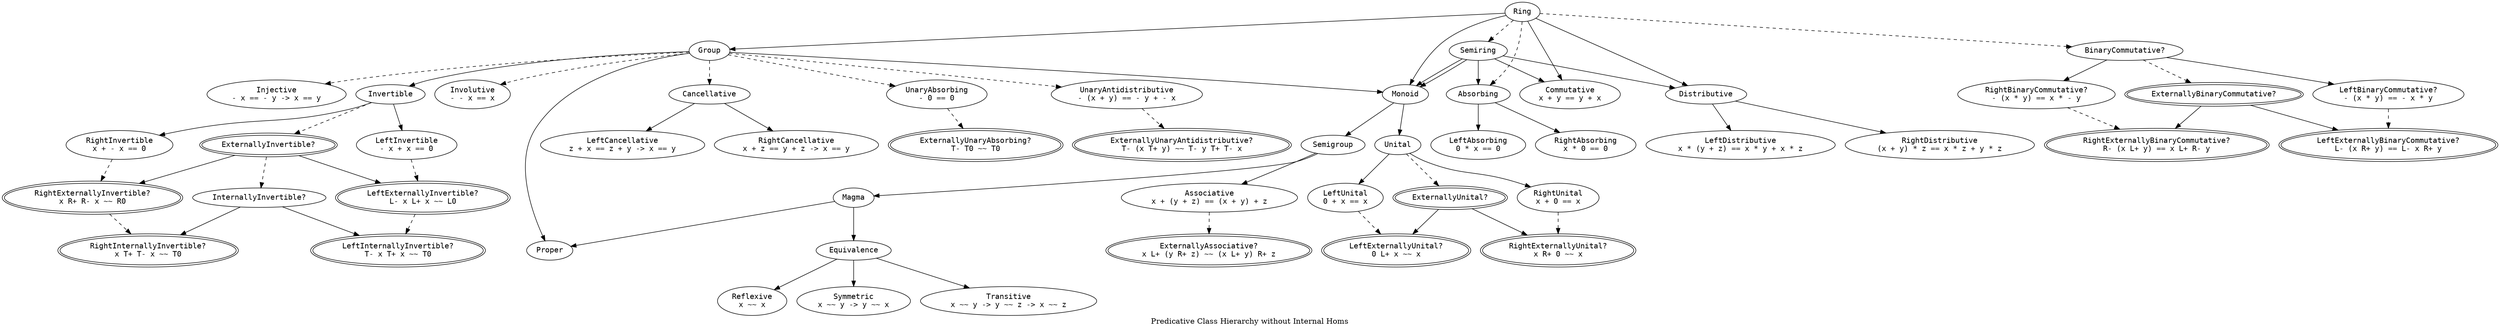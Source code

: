 digraph Is {
  label = "Predicative Class Hierarchy without Internal Homs"

  node [fontname = monospace]

  Proper [label = "Proper"]
  Refl [label = "Reflexive\nx ~~ x"]
  Sym [label = "Symmetric\nx ~~ y -> y ~~ x"]
  Trans [label = "Transitive\nx ~~ y -> y ~~ z -> x ~~ z"]

  subgraph ThreeSort {
    label = "ThreeSortedly"

    node [peripheries = 3]
  }

  subgraph TwoSort {
    label = "TwoSortedly"

    node [peripheries = 2]

    ExtAssoc [label = "ExternallyAssociative?\nx L+ (y R+ z) ~~ (x L+ y) R+ z"]
    ExtBinComm [label = "ExternallyBinaryCommutative?"]
    ExtInv [label = "ExternallyInvertible?"]
    ExtUnAbsorb [label = "ExternallyUnaryAbsorbing?\nT- T0 ~~ T0"]
    ExtUnAntidstr [label = "ExternallyUnaryAntidistributive?\nT- (x T+ y) ~~ T- y T+ T- x"]
    ExtUnl [label = "ExternallyUnital?"]
    LExtBinComm [label = "LeftExternallyBinaryCommutative?\nL- (x R+ y) == L- x R+ y"]
    LExtInv [label = "LeftExternallyInvertible?\nL- x L+ x ~~ L0"]
    LExtUnl [label = "LeftExternallyUnital?\n0 L+ x ~~ x"]
    LIntInv [label = "LeftInternallyInvertible?\nT- x T+ x ~~ T0"]
    RExtBinComm [label = "RightExternallyBinaryCommutative?\nR- (x L+ y) == x L+ R- y"]
    RExtInv [label = "RightExternallyInvertible?\nx R+ R- x ~~ R0"]
    RExtUnl [label = "RightExternallyUnital?\nx R+ 0 ~~ x"]
    RIntInv [label = "RightInternallyInvertible?\nx T+ T- x ~~ T0"]
  }

  subgraph OneSort {
    label = "OneSortedly"

    Absorb [label = "Absorbing"]
    Assoc [label = "Associative\nx + (y + z) == (x + y) + z"]
    BinComm [label = "BinaryCommutative?"]
    Cancel [label = "Cancellative"]
    Comm [label = "Commutative\nx + y == y + x"]
    Distr [label = "Distributive"]
    Eq [label = "Equivalence"]
    Grp [label = "Group"]
    Inj [label = "Injective\n- x == - y -> x == y"]
    IntInv [label = "InternallyInvertible?"]
    Inv [label = "Invertible"]
    Invol [label = "Involutive\n- - x == x"]
    LAbsorb [label = "LeftAbsorbing\n0 * x == 0"]
    LBinComm [label = "LeftBinaryCommutative?\n- (x * y) == - x * y"]
    LCancel [label = "LeftCancellative\nz + x == z + y -> x == y"]
    LDistr [label = "LeftDistributive\nx * (y + z) == x * y + x * z"]
    LInv [label = "LeftInvertible\n- x + x == 0"]
    LUnl [label = "LeftUnital\n0 + x == x"]
    Mag [label = "Magma"]
    Mon [label = "Monoid"]
    RAbsorb [label = "RightAbsorbing\nx * 0 == 0"]
    RBinComm [label = "RightBinaryCommutative?\n- (x * y) == x * - y"]
    RCancel [label = "RightCancellative\nx + z == y + z -> x == y"]
    RDistr [label = "RightDistributive\n(x + y) * z == x * z + y * z"]
    RInv [label = "RightInvertible\nx + - x == 0"]
    RUnl [label = "RightUnital\nx + 0 == x"]
    Ring [label = "Ring"]
    Sgrp [label = "Semigroup"]
    Sring [label = "Semiring"]
    UnAbsorb [label = "UnaryAbsorbing\n- 0 == 0"]
    UnAntidistr [label = "UnaryAntidistributive\n- (x + y) == - y + - x"]
    Unl [label = "Unital"]
  }

  edge [style = solid]

  Absorb -> LAbsorb
  Absorb -> RAbsorb
  BinComm -> LBinComm
  BinComm -> RBinComm
  Cancel -> LCancel
  Cancel -> RCancel
  Distr -> LDistr
  Distr -> RDistr
  Eq -> Refl
  Eq -> Sym
  Eq -> Trans
  ExtBinComm -> LExtBinComm
  ExtBinComm -> RExtBinComm
  ExtInv -> LExtInv
  ExtInv -> RExtInv
  ExtUnl -> LExtUnl
  ExtUnl -> RExtUnl
  Grp -> Inv
  Grp -> Mon
  Grp -> Proper
  IntInv -> LIntInv
  IntInv -> RIntInv
  Inv -> LInv
  Inv -> RInv
  Mag -> Eq
  Mag -> Proper
  Mon -> Sgrp
  Mon -> Unl
  Sgrp -> Assoc
  Sgrp -> Mag
  Unl -> LUnl
  Unl -> RUnl

  Sring -> Absorb
  Ring -> Comm
  Sring -> Comm
  Ring -> Distr
  Sring -> Distr
  Ring -> Grp
  Ring -> Mon
  Sring -> Mon
  Sring -> Mon

  edge [style = dashed]

  UnAbsorb -> ExtUnAbsorb
  UnAntidistr -> ExtUnAntidstr
  Assoc -> ExtAssoc
  BinComm -> ExtBinComm
  ExtInv -> IntInv
  Grp -> UnAbsorb
  Grp -> UnAntidistr
  Grp -> Cancel
  Grp -> Inj
  Grp -> Invol
  Inv -> ExtInv
  LBinComm -> LExtBinComm
  LExtInv -> LIntInv
  LInv -> LExtInv
  LUnl -> LExtUnl
  RBinComm -> RExtBinComm
  RExtInv -> RIntInv
  RInv -> RExtInv
  RUnl -> RExtUnl
  Unl -> ExtUnl

  Ring -> Absorb
  Ring -> BinComm
  Ring -> Sring
}
